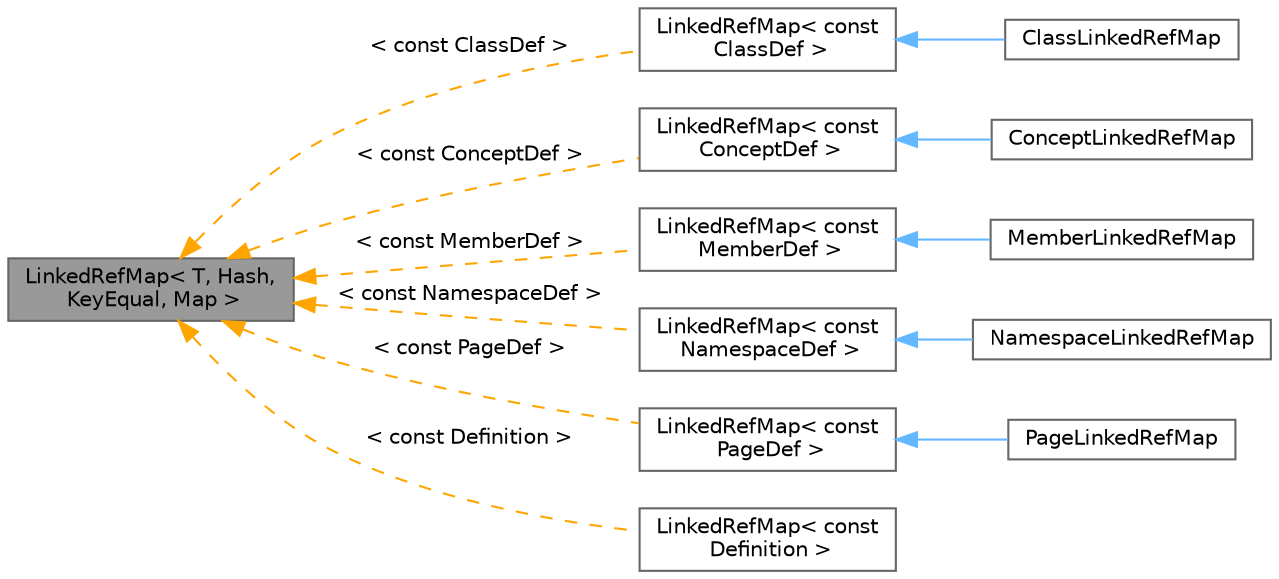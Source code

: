 digraph "LinkedRefMap&lt; T, Hash, KeyEqual, Map &gt;"
{
 // INTERACTIVE_SVG=YES
 // LATEX_PDF_SIZE
  bgcolor="transparent";
  edge [fontname=Helvetica,fontsize=10,labelfontname=Helvetica,labelfontsize=10];
  node [fontname=Helvetica,fontsize=10,shape=box,height=0.2,width=0.4];
  rankdir="LR";
  Node1 [label="LinkedRefMap\< T, Hash,\l KeyEqual, Map \>",height=0.2,width=0.4,color="gray40", fillcolor="grey60", style="filled", fontcolor="black",tooltip="Container class representing a vector of objects with keys."];
  Node1 -> Node2 [dir="back",color="orange",style="dashed",label=" \< const ClassDef \>" ];
  Node2 [label="LinkedRefMap\< const\l ClassDef \>",height=0.2,width=0.4,color="gray40", fillcolor="white", style="filled",URL="$d2/db7/class_linked_ref_map.html",tooltip=" "];
  Node2 -> Node3 [dir="back",color="steelblue1",style="solid"];
  Node3 [label="ClassLinkedRefMap",height=0.2,width=0.4,color="gray40", fillcolor="white", style="filled",URL="$da/d08/class_class_linked_ref_map.html",tooltip=" "];
  Node1 -> Node4 [dir="back",color="orange",style="dashed",label=" \< const ConceptDef \>" ];
  Node4 [label="LinkedRefMap\< const\l ConceptDef \>",height=0.2,width=0.4,color="gray40", fillcolor="white", style="filled",URL="$d2/db7/class_linked_ref_map.html",tooltip=" "];
  Node4 -> Node5 [dir="back",color="steelblue1",style="solid"];
  Node5 [label="ConceptLinkedRefMap",height=0.2,width=0.4,color="gray40", fillcolor="white", style="filled",URL="$d4/daa/class_concept_linked_ref_map.html",tooltip=" "];
  Node1 -> Node6 [dir="back",color="orange",style="dashed",label=" \< const MemberDef \>" ];
  Node6 [label="LinkedRefMap\< const\l MemberDef \>",height=0.2,width=0.4,color="gray40", fillcolor="white", style="filled",URL="$d2/db7/class_linked_ref_map.html",tooltip=" "];
  Node6 -> Node7 [dir="back",color="steelblue1",style="solid"];
  Node7 [label="MemberLinkedRefMap",height=0.2,width=0.4,color="gray40", fillcolor="white", style="filled",URL="$dc/d77/class_member_linked_ref_map.html",tooltip=" "];
  Node1 -> Node8 [dir="back",color="orange",style="dashed",label=" \< const NamespaceDef \>" ];
  Node8 [label="LinkedRefMap\< const\l NamespaceDef \>",height=0.2,width=0.4,color="gray40", fillcolor="white", style="filled",URL="$d2/db7/class_linked_ref_map.html",tooltip=" "];
  Node8 -> Node9 [dir="back",color="steelblue1",style="solid"];
  Node9 [label="NamespaceLinkedRefMap",height=0.2,width=0.4,color="gray40", fillcolor="white", style="filled",URL="$da/df0/class_namespace_linked_ref_map.html",tooltip=" "];
  Node1 -> Node10 [dir="back",color="orange",style="dashed",label=" \< const PageDef \>" ];
  Node10 [label="LinkedRefMap\< const\l PageDef \>",height=0.2,width=0.4,color="gray40", fillcolor="white", style="filled",URL="$d2/db7/class_linked_ref_map.html",tooltip=" "];
  Node10 -> Node11 [dir="back",color="steelblue1",style="solid"];
  Node11 [label="PageLinkedRefMap",height=0.2,width=0.4,color="gray40", fillcolor="white", style="filled",URL="$d9/de6/class_page_linked_ref_map.html",tooltip=" "];
  Node1 -> Node12 [dir="back",color="orange",style="dashed",label=" \< const Definition \>" ];
  Node12 [label="LinkedRefMap\< const\l Definition \>",height=0.2,width=0.4,color="gray40", fillcolor="white", style="filled",URL="$d2/db7/class_linked_ref_map.html",tooltip=" "];
}
